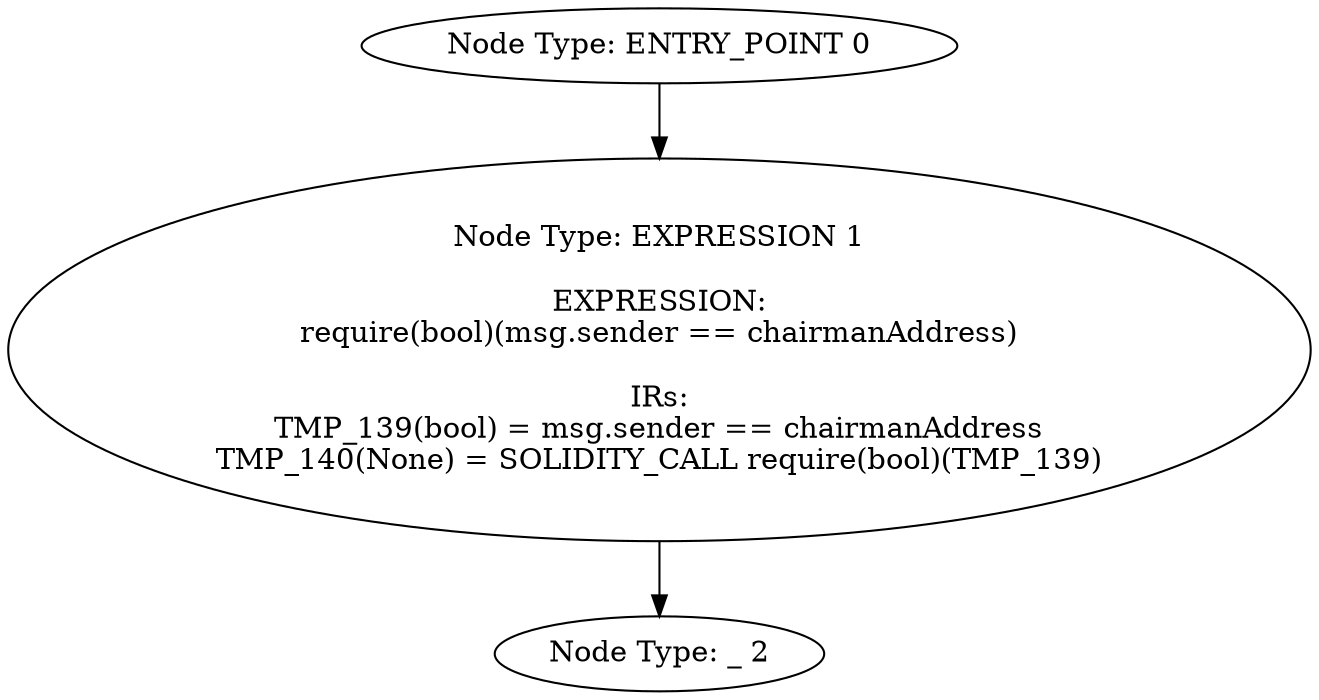 digraph{
0[label="Node Type: ENTRY_POINT 0
"];
0->1;
1[label="Node Type: EXPRESSION 1

EXPRESSION:
require(bool)(msg.sender == chairmanAddress)

IRs:
TMP_139(bool) = msg.sender == chairmanAddress
TMP_140(None) = SOLIDITY_CALL require(bool)(TMP_139)"];
1->2;
2[label="Node Type: _ 2
"];
}
